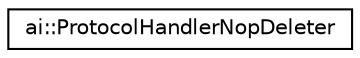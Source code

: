 digraph "Graphical Class Hierarchy"
{
  edge [fontname="Helvetica",fontsize="10",labelfontname="Helvetica",labelfontsize="10"];
  node [fontname="Helvetica",fontsize="10",shape=record];
  rankdir="LR";
  Node1 [label="ai::ProtocolHandlerNopDeleter",height=0.2,width=0.4,color="black", fillcolor="white", style="filled",URL="$structai_1_1ProtocolHandlerNopDeleter.html",tooltip="Use this deleter for any handler that should not get freed by delete. "];
}
